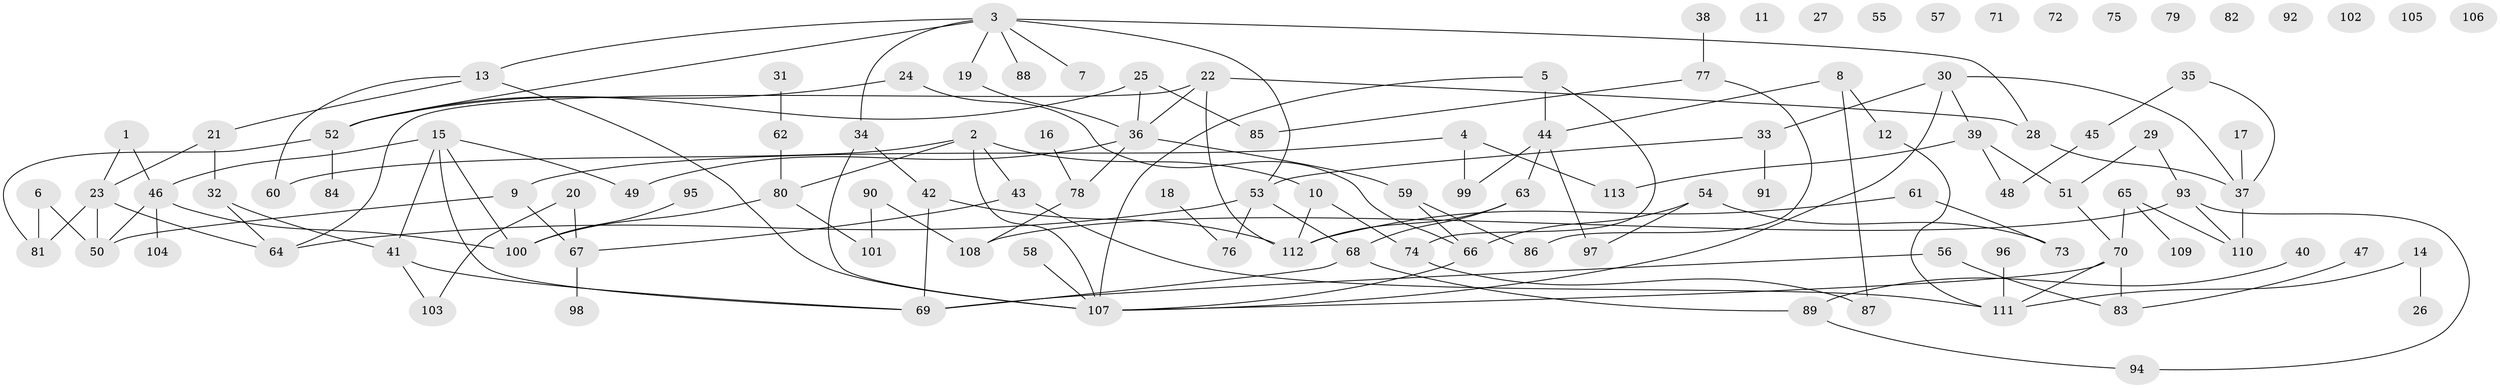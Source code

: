 // Generated by graph-tools (version 1.1) at 2025/38/03/09/25 04:38:47]
// undirected, 113 vertices, 143 edges
graph export_dot {
graph [start="1"]
  node [color=gray90,style=filled];
  1;
  2;
  3;
  4;
  5;
  6;
  7;
  8;
  9;
  10;
  11;
  12;
  13;
  14;
  15;
  16;
  17;
  18;
  19;
  20;
  21;
  22;
  23;
  24;
  25;
  26;
  27;
  28;
  29;
  30;
  31;
  32;
  33;
  34;
  35;
  36;
  37;
  38;
  39;
  40;
  41;
  42;
  43;
  44;
  45;
  46;
  47;
  48;
  49;
  50;
  51;
  52;
  53;
  54;
  55;
  56;
  57;
  58;
  59;
  60;
  61;
  62;
  63;
  64;
  65;
  66;
  67;
  68;
  69;
  70;
  71;
  72;
  73;
  74;
  75;
  76;
  77;
  78;
  79;
  80;
  81;
  82;
  83;
  84;
  85;
  86;
  87;
  88;
  89;
  90;
  91;
  92;
  93;
  94;
  95;
  96;
  97;
  98;
  99;
  100;
  101;
  102;
  103;
  104;
  105;
  106;
  107;
  108;
  109;
  110;
  111;
  112;
  113;
  1 -- 23;
  1 -- 46;
  2 -- 10;
  2 -- 43;
  2 -- 60;
  2 -- 80;
  2 -- 107;
  3 -- 7;
  3 -- 13;
  3 -- 19;
  3 -- 28;
  3 -- 34;
  3 -- 52;
  3 -- 53;
  3 -- 88;
  4 -- 9;
  4 -- 99;
  4 -- 113;
  5 -- 44;
  5 -- 74;
  5 -- 107;
  6 -- 50;
  6 -- 81;
  8 -- 12;
  8 -- 44;
  8 -- 87;
  9 -- 50;
  9 -- 67;
  10 -- 74;
  10 -- 112;
  12 -- 111;
  13 -- 21;
  13 -- 60;
  13 -- 107;
  14 -- 26;
  14 -- 111;
  15 -- 41;
  15 -- 46;
  15 -- 49;
  15 -- 69;
  15 -- 100;
  16 -- 78;
  17 -- 37;
  18 -- 76;
  19 -- 36;
  20 -- 67;
  20 -- 103;
  21 -- 23;
  21 -- 32;
  22 -- 28;
  22 -- 36;
  22 -- 64;
  22 -- 112;
  23 -- 50;
  23 -- 64;
  23 -- 81;
  24 -- 52;
  24 -- 66;
  25 -- 36;
  25 -- 52;
  25 -- 85;
  28 -- 37;
  29 -- 51;
  29 -- 93;
  30 -- 33;
  30 -- 37;
  30 -- 39;
  30 -- 107;
  31 -- 62;
  32 -- 41;
  32 -- 64;
  33 -- 53;
  33 -- 91;
  34 -- 42;
  34 -- 107;
  35 -- 37;
  35 -- 45;
  36 -- 49;
  36 -- 59;
  36 -- 78;
  37 -- 110;
  38 -- 77;
  39 -- 48;
  39 -- 51;
  39 -- 113;
  40 -- 89;
  41 -- 69;
  41 -- 103;
  42 -- 69;
  42 -- 112;
  43 -- 67;
  43 -- 111;
  44 -- 63;
  44 -- 97;
  44 -- 99;
  45 -- 48;
  46 -- 50;
  46 -- 100;
  46 -- 104;
  47 -- 83;
  51 -- 70;
  52 -- 81;
  52 -- 84;
  53 -- 64;
  53 -- 68;
  53 -- 76;
  54 -- 66;
  54 -- 73;
  54 -- 97;
  56 -- 69;
  56 -- 83;
  58 -- 107;
  59 -- 66;
  59 -- 86;
  61 -- 73;
  61 -- 112;
  62 -- 80;
  63 -- 68;
  63 -- 112;
  65 -- 70;
  65 -- 109;
  65 -- 110;
  66 -- 107;
  67 -- 98;
  68 -- 69;
  68 -- 89;
  70 -- 83;
  70 -- 107;
  70 -- 111;
  74 -- 87;
  77 -- 85;
  77 -- 86;
  78 -- 108;
  80 -- 100;
  80 -- 101;
  89 -- 94;
  90 -- 101;
  90 -- 108;
  93 -- 94;
  93 -- 108;
  93 -- 110;
  95 -- 100;
  96 -- 111;
}
